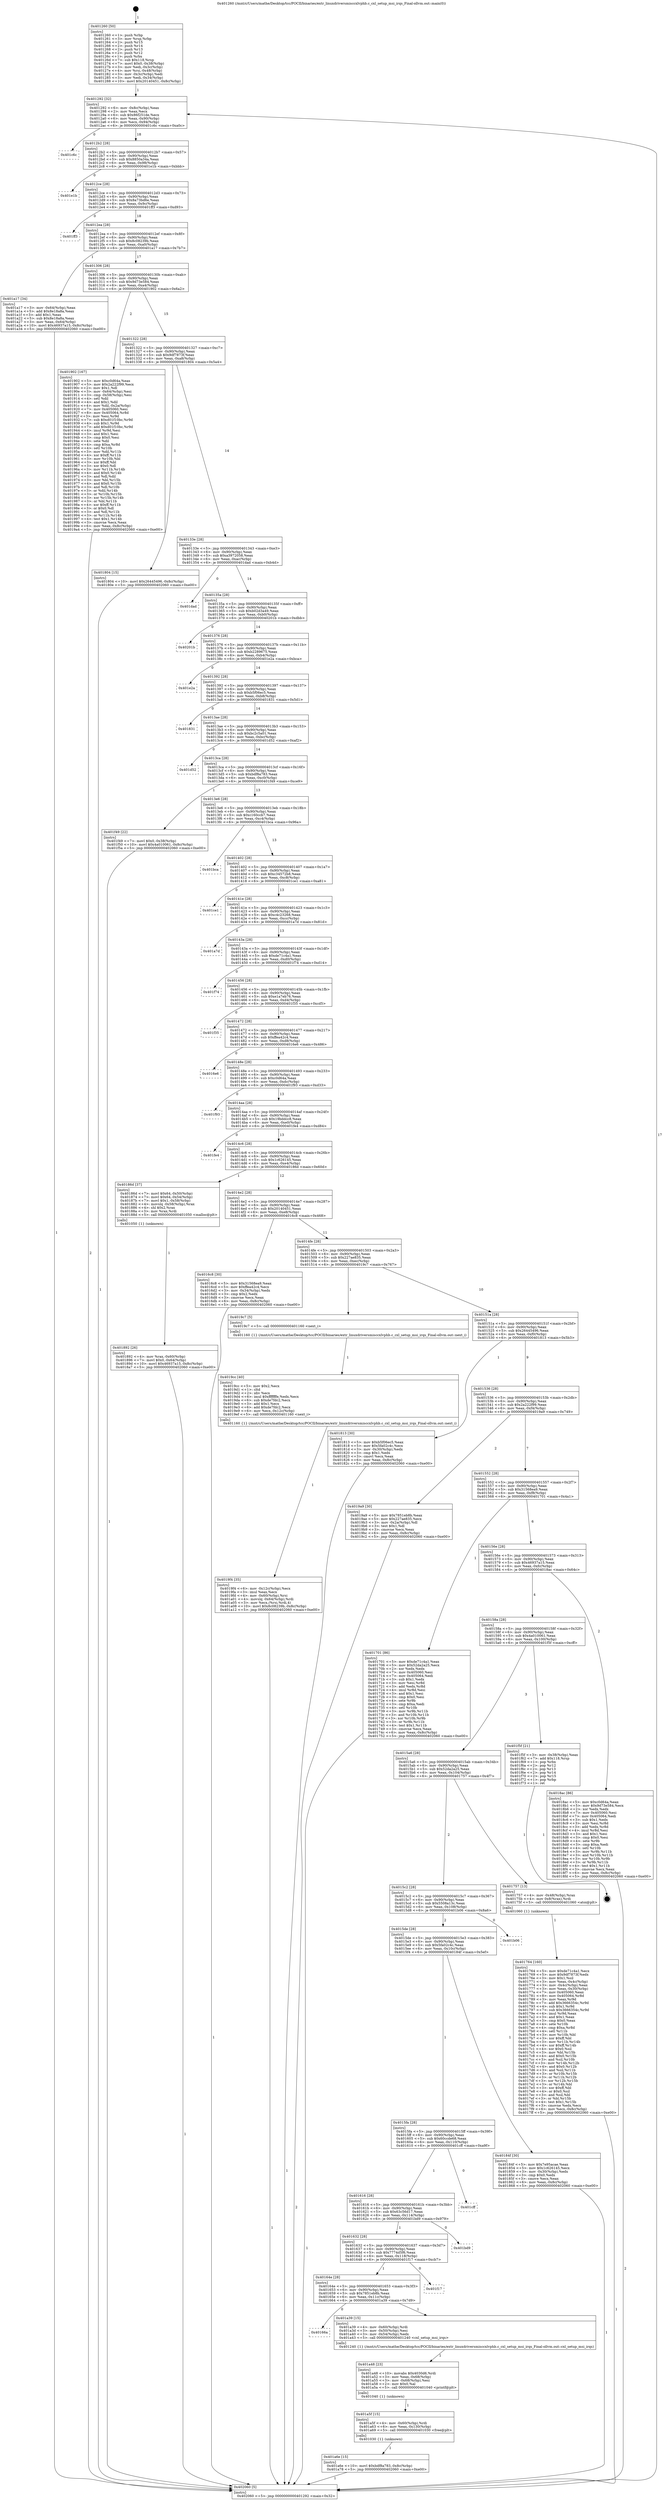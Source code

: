 digraph "0x401260" {
  label = "0x401260 (/mnt/c/Users/mathe/Desktop/tcc/POCII/binaries/extr_linuxdriversmisccxlvphb.c_cxl_setup_msi_irqs_Final-ollvm.out::main(0))"
  labelloc = "t"
  node[shape=record]

  Entry [label="",width=0.3,height=0.3,shape=circle,fillcolor=black,style=filled]
  "0x401292" [label="{
     0x401292 [32]\l
     | [instrs]\l
     &nbsp;&nbsp;0x401292 \<+6\>: mov -0x8c(%rbp),%eax\l
     &nbsp;&nbsp;0x401298 \<+2\>: mov %eax,%ecx\l
     &nbsp;&nbsp;0x40129a \<+6\>: sub $0x86f251de,%ecx\l
     &nbsp;&nbsp;0x4012a0 \<+6\>: mov %eax,-0x90(%rbp)\l
     &nbsp;&nbsp;0x4012a6 \<+6\>: mov %ecx,-0x94(%rbp)\l
     &nbsp;&nbsp;0x4012ac \<+6\>: je 0000000000401c6c \<main+0xa0c\>\l
  }"]
  "0x401c6c" [label="{
     0x401c6c\l
  }", style=dashed]
  "0x4012b2" [label="{
     0x4012b2 [28]\l
     | [instrs]\l
     &nbsp;&nbsp;0x4012b2 \<+5\>: jmp 00000000004012b7 \<main+0x57\>\l
     &nbsp;&nbsp;0x4012b7 \<+6\>: mov -0x90(%rbp),%eax\l
     &nbsp;&nbsp;0x4012bd \<+5\>: sub $0x8850a34a,%eax\l
     &nbsp;&nbsp;0x4012c2 \<+6\>: mov %eax,-0x98(%rbp)\l
     &nbsp;&nbsp;0x4012c8 \<+6\>: je 0000000000401e1b \<main+0xbbb\>\l
  }"]
  Exit [label="",width=0.3,height=0.3,shape=circle,fillcolor=black,style=filled,peripheries=2]
  "0x401e1b" [label="{
     0x401e1b\l
  }", style=dashed]
  "0x4012ce" [label="{
     0x4012ce [28]\l
     | [instrs]\l
     &nbsp;&nbsp;0x4012ce \<+5\>: jmp 00000000004012d3 \<main+0x73\>\l
     &nbsp;&nbsp;0x4012d3 \<+6\>: mov -0x90(%rbp),%eax\l
     &nbsp;&nbsp;0x4012d9 \<+5\>: sub $0x8a73bd6e,%eax\l
     &nbsp;&nbsp;0x4012de \<+6\>: mov %eax,-0x9c(%rbp)\l
     &nbsp;&nbsp;0x4012e4 \<+6\>: je 0000000000401ff3 \<main+0xd93\>\l
  }"]
  "0x401a6e" [label="{
     0x401a6e [15]\l
     | [instrs]\l
     &nbsp;&nbsp;0x401a6e \<+10\>: movl $0xbdf8a783,-0x8c(%rbp)\l
     &nbsp;&nbsp;0x401a78 \<+5\>: jmp 0000000000402060 \<main+0xe00\>\l
  }"]
  "0x401ff3" [label="{
     0x401ff3\l
  }", style=dashed]
  "0x4012ea" [label="{
     0x4012ea [28]\l
     | [instrs]\l
     &nbsp;&nbsp;0x4012ea \<+5\>: jmp 00000000004012ef \<main+0x8f\>\l
     &nbsp;&nbsp;0x4012ef \<+6\>: mov -0x90(%rbp),%eax\l
     &nbsp;&nbsp;0x4012f5 \<+5\>: sub $0x8c08239b,%eax\l
     &nbsp;&nbsp;0x4012fa \<+6\>: mov %eax,-0xa0(%rbp)\l
     &nbsp;&nbsp;0x401300 \<+6\>: je 0000000000401a17 \<main+0x7b7\>\l
  }"]
  "0x401a5f" [label="{
     0x401a5f [15]\l
     | [instrs]\l
     &nbsp;&nbsp;0x401a5f \<+4\>: mov -0x60(%rbp),%rdi\l
     &nbsp;&nbsp;0x401a63 \<+6\>: mov %eax,-0x130(%rbp)\l
     &nbsp;&nbsp;0x401a69 \<+5\>: call 0000000000401030 \<free@plt\>\l
     | [calls]\l
     &nbsp;&nbsp;0x401030 \{1\} (unknown)\l
  }"]
  "0x401a17" [label="{
     0x401a17 [34]\l
     | [instrs]\l
     &nbsp;&nbsp;0x401a17 \<+3\>: mov -0x64(%rbp),%eax\l
     &nbsp;&nbsp;0x401a1a \<+5\>: add $0x8e18a8a,%eax\l
     &nbsp;&nbsp;0x401a1f \<+3\>: add $0x1,%eax\l
     &nbsp;&nbsp;0x401a22 \<+5\>: sub $0x8e18a8a,%eax\l
     &nbsp;&nbsp;0x401a27 \<+3\>: mov %eax,-0x64(%rbp)\l
     &nbsp;&nbsp;0x401a2a \<+10\>: movl $0x46937a15,-0x8c(%rbp)\l
     &nbsp;&nbsp;0x401a34 \<+5\>: jmp 0000000000402060 \<main+0xe00\>\l
  }"]
  "0x401306" [label="{
     0x401306 [28]\l
     | [instrs]\l
     &nbsp;&nbsp;0x401306 \<+5\>: jmp 000000000040130b \<main+0xab\>\l
     &nbsp;&nbsp;0x40130b \<+6\>: mov -0x90(%rbp),%eax\l
     &nbsp;&nbsp;0x401311 \<+5\>: sub $0x9d73e584,%eax\l
     &nbsp;&nbsp;0x401316 \<+6\>: mov %eax,-0xa4(%rbp)\l
     &nbsp;&nbsp;0x40131c \<+6\>: je 0000000000401902 \<main+0x6a2\>\l
  }"]
  "0x401a48" [label="{
     0x401a48 [23]\l
     | [instrs]\l
     &nbsp;&nbsp;0x401a48 \<+10\>: movabs $0x4030d6,%rdi\l
     &nbsp;&nbsp;0x401a52 \<+3\>: mov %eax,-0x68(%rbp)\l
     &nbsp;&nbsp;0x401a55 \<+3\>: mov -0x68(%rbp),%esi\l
     &nbsp;&nbsp;0x401a58 \<+2\>: mov $0x0,%al\l
     &nbsp;&nbsp;0x401a5a \<+5\>: call 0000000000401040 \<printf@plt\>\l
     | [calls]\l
     &nbsp;&nbsp;0x401040 \{1\} (unknown)\l
  }"]
  "0x401902" [label="{
     0x401902 [167]\l
     | [instrs]\l
     &nbsp;&nbsp;0x401902 \<+5\>: mov $0xc0d64a,%eax\l
     &nbsp;&nbsp;0x401907 \<+5\>: mov $0x2a222f99,%ecx\l
     &nbsp;&nbsp;0x40190c \<+2\>: mov $0x1,%dl\l
     &nbsp;&nbsp;0x40190e \<+3\>: mov -0x64(%rbp),%esi\l
     &nbsp;&nbsp;0x401911 \<+3\>: cmp -0x58(%rbp),%esi\l
     &nbsp;&nbsp;0x401914 \<+4\>: setl %dil\l
     &nbsp;&nbsp;0x401918 \<+4\>: and $0x1,%dil\l
     &nbsp;&nbsp;0x40191c \<+4\>: mov %dil,-0x2a(%rbp)\l
     &nbsp;&nbsp;0x401920 \<+7\>: mov 0x405060,%esi\l
     &nbsp;&nbsp;0x401927 \<+8\>: mov 0x405064,%r8d\l
     &nbsp;&nbsp;0x40192f \<+3\>: mov %esi,%r9d\l
     &nbsp;&nbsp;0x401932 \<+7\>: sub $0xd01f10bc,%r9d\l
     &nbsp;&nbsp;0x401939 \<+4\>: sub $0x1,%r9d\l
     &nbsp;&nbsp;0x40193d \<+7\>: add $0xd01f10bc,%r9d\l
     &nbsp;&nbsp;0x401944 \<+4\>: imul %r9d,%esi\l
     &nbsp;&nbsp;0x401948 \<+3\>: and $0x1,%esi\l
     &nbsp;&nbsp;0x40194b \<+3\>: cmp $0x0,%esi\l
     &nbsp;&nbsp;0x40194e \<+4\>: sete %dil\l
     &nbsp;&nbsp;0x401952 \<+4\>: cmp $0xa,%r8d\l
     &nbsp;&nbsp;0x401956 \<+4\>: setl %r10b\l
     &nbsp;&nbsp;0x40195a \<+3\>: mov %dil,%r11b\l
     &nbsp;&nbsp;0x40195d \<+4\>: xor $0xff,%r11b\l
     &nbsp;&nbsp;0x401961 \<+3\>: mov %r10b,%bl\l
     &nbsp;&nbsp;0x401964 \<+3\>: xor $0xff,%bl\l
     &nbsp;&nbsp;0x401967 \<+3\>: xor $0x0,%dl\l
     &nbsp;&nbsp;0x40196a \<+3\>: mov %r11b,%r14b\l
     &nbsp;&nbsp;0x40196d \<+4\>: and $0x0,%r14b\l
     &nbsp;&nbsp;0x401971 \<+3\>: and %dl,%dil\l
     &nbsp;&nbsp;0x401974 \<+3\>: mov %bl,%r15b\l
     &nbsp;&nbsp;0x401977 \<+4\>: and $0x0,%r15b\l
     &nbsp;&nbsp;0x40197b \<+3\>: and %dl,%r10b\l
     &nbsp;&nbsp;0x40197e \<+3\>: or %dil,%r14b\l
     &nbsp;&nbsp;0x401981 \<+3\>: or %r10b,%r15b\l
     &nbsp;&nbsp;0x401984 \<+3\>: xor %r15b,%r14b\l
     &nbsp;&nbsp;0x401987 \<+3\>: or %bl,%r11b\l
     &nbsp;&nbsp;0x40198a \<+4\>: xor $0xff,%r11b\l
     &nbsp;&nbsp;0x40198e \<+3\>: or $0x0,%dl\l
     &nbsp;&nbsp;0x401991 \<+3\>: and %dl,%r11b\l
     &nbsp;&nbsp;0x401994 \<+3\>: or %r11b,%r14b\l
     &nbsp;&nbsp;0x401997 \<+4\>: test $0x1,%r14b\l
     &nbsp;&nbsp;0x40199b \<+3\>: cmovne %ecx,%eax\l
     &nbsp;&nbsp;0x40199e \<+6\>: mov %eax,-0x8c(%rbp)\l
     &nbsp;&nbsp;0x4019a4 \<+5\>: jmp 0000000000402060 \<main+0xe00\>\l
  }"]
  "0x401322" [label="{
     0x401322 [28]\l
     | [instrs]\l
     &nbsp;&nbsp;0x401322 \<+5\>: jmp 0000000000401327 \<main+0xc7\>\l
     &nbsp;&nbsp;0x401327 \<+6\>: mov -0x90(%rbp),%eax\l
     &nbsp;&nbsp;0x40132d \<+5\>: sub $0x9df7873f,%eax\l
     &nbsp;&nbsp;0x401332 \<+6\>: mov %eax,-0xa8(%rbp)\l
     &nbsp;&nbsp;0x401338 \<+6\>: je 0000000000401804 \<main+0x5a4\>\l
  }"]
  "0x40166a" [label="{
     0x40166a\l
  }", style=dashed]
  "0x401804" [label="{
     0x401804 [15]\l
     | [instrs]\l
     &nbsp;&nbsp;0x401804 \<+10\>: movl $0x26445496,-0x8c(%rbp)\l
     &nbsp;&nbsp;0x40180e \<+5\>: jmp 0000000000402060 \<main+0xe00\>\l
  }"]
  "0x40133e" [label="{
     0x40133e [28]\l
     | [instrs]\l
     &nbsp;&nbsp;0x40133e \<+5\>: jmp 0000000000401343 \<main+0xe3\>\l
     &nbsp;&nbsp;0x401343 \<+6\>: mov -0x90(%rbp),%eax\l
     &nbsp;&nbsp;0x401349 \<+5\>: sub $0xa3972058,%eax\l
     &nbsp;&nbsp;0x40134e \<+6\>: mov %eax,-0xac(%rbp)\l
     &nbsp;&nbsp;0x401354 \<+6\>: je 0000000000401dad \<main+0xb4d\>\l
  }"]
  "0x401a39" [label="{
     0x401a39 [15]\l
     | [instrs]\l
     &nbsp;&nbsp;0x401a39 \<+4\>: mov -0x60(%rbp),%rdi\l
     &nbsp;&nbsp;0x401a3d \<+3\>: mov -0x50(%rbp),%esi\l
     &nbsp;&nbsp;0x401a40 \<+3\>: mov -0x54(%rbp),%edx\l
     &nbsp;&nbsp;0x401a43 \<+5\>: call 0000000000401240 \<cxl_setup_msi_irqs\>\l
     | [calls]\l
     &nbsp;&nbsp;0x401240 \{1\} (/mnt/c/Users/mathe/Desktop/tcc/POCII/binaries/extr_linuxdriversmisccxlvphb.c_cxl_setup_msi_irqs_Final-ollvm.out::cxl_setup_msi_irqs)\l
  }"]
  "0x401dad" [label="{
     0x401dad\l
  }", style=dashed]
  "0x40135a" [label="{
     0x40135a [28]\l
     | [instrs]\l
     &nbsp;&nbsp;0x40135a \<+5\>: jmp 000000000040135f \<main+0xff\>\l
     &nbsp;&nbsp;0x40135f \<+6\>: mov -0x90(%rbp),%eax\l
     &nbsp;&nbsp;0x401365 \<+5\>: sub $0xb02d3a49,%eax\l
     &nbsp;&nbsp;0x40136a \<+6\>: mov %eax,-0xb0(%rbp)\l
     &nbsp;&nbsp;0x401370 \<+6\>: je 000000000040201b \<main+0xdbb\>\l
  }"]
  "0x40164e" [label="{
     0x40164e [28]\l
     | [instrs]\l
     &nbsp;&nbsp;0x40164e \<+5\>: jmp 0000000000401653 \<main+0x3f3\>\l
     &nbsp;&nbsp;0x401653 \<+6\>: mov -0x90(%rbp),%eax\l
     &nbsp;&nbsp;0x401659 \<+5\>: sub $0x7851eb8b,%eax\l
     &nbsp;&nbsp;0x40165e \<+6\>: mov %eax,-0x11c(%rbp)\l
     &nbsp;&nbsp;0x401664 \<+6\>: je 0000000000401a39 \<main+0x7d9\>\l
  }"]
  "0x40201b" [label="{
     0x40201b\l
  }", style=dashed]
  "0x401376" [label="{
     0x401376 [28]\l
     | [instrs]\l
     &nbsp;&nbsp;0x401376 \<+5\>: jmp 000000000040137b \<main+0x11b\>\l
     &nbsp;&nbsp;0x40137b \<+6\>: mov -0x90(%rbp),%eax\l
     &nbsp;&nbsp;0x401381 \<+5\>: sub $0xb2289675,%eax\l
     &nbsp;&nbsp;0x401386 \<+6\>: mov %eax,-0xb4(%rbp)\l
     &nbsp;&nbsp;0x40138c \<+6\>: je 0000000000401e2a \<main+0xbca\>\l
  }"]
  "0x401f17" [label="{
     0x401f17\l
  }", style=dashed]
  "0x401e2a" [label="{
     0x401e2a\l
  }", style=dashed]
  "0x401392" [label="{
     0x401392 [28]\l
     | [instrs]\l
     &nbsp;&nbsp;0x401392 \<+5\>: jmp 0000000000401397 \<main+0x137\>\l
     &nbsp;&nbsp;0x401397 \<+6\>: mov -0x90(%rbp),%eax\l
     &nbsp;&nbsp;0x40139d \<+5\>: sub $0xb5f06ec5,%eax\l
     &nbsp;&nbsp;0x4013a2 \<+6\>: mov %eax,-0xb8(%rbp)\l
     &nbsp;&nbsp;0x4013a8 \<+6\>: je 0000000000401831 \<main+0x5d1\>\l
  }"]
  "0x401632" [label="{
     0x401632 [28]\l
     | [instrs]\l
     &nbsp;&nbsp;0x401632 \<+5\>: jmp 0000000000401637 \<main+0x3d7\>\l
     &nbsp;&nbsp;0x401637 \<+6\>: mov -0x90(%rbp),%eax\l
     &nbsp;&nbsp;0x40163d \<+5\>: sub $0x7774d5f6,%eax\l
     &nbsp;&nbsp;0x401642 \<+6\>: mov %eax,-0x118(%rbp)\l
     &nbsp;&nbsp;0x401648 \<+6\>: je 0000000000401f17 \<main+0xcb7\>\l
  }"]
  "0x401831" [label="{
     0x401831\l
  }", style=dashed]
  "0x4013ae" [label="{
     0x4013ae [28]\l
     | [instrs]\l
     &nbsp;&nbsp;0x4013ae \<+5\>: jmp 00000000004013b3 \<main+0x153\>\l
     &nbsp;&nbsp;0x4013b3 \<+6\>: mov -0x90(%rbp),%eax\l
     &nbsp;&nbsp;0x4013b9 \<+5\>: sub $0xbc2c5a01,%eax\l
     &nbsp;&nbsp;0x4013be \<+6\>: mov %eax,-0xbc(%rbp)\l
     &nbsp;&nbsp;0x4013c4 \<+6\>: je 0000000000401d52 \<main+0xaf2\>\l
  }"]
  "0x401bd9" [label="{
     0x401bd9\l
  }", style=dashed]
  "0x401d52" [label="{
     0x401d52\l
  }", style=dashed]
  "0x4013ca" [label="{
     0x4013ca [28]\l
     | [instrs]\l
     &nbsp;&nbsp;0x4013ca \<+5\>: jmp 00000000004013cf \<main+0x16f\>\l
     &nbsp;&nbsp;0x4013cf \<+6\>: mov -0x90(%rbp),%eax\l
     &nbsp;&nbsp;0x4013d5 \<+5\>: sub $0xbdf8a783,%eax\l
     &nbsp;&nbsp;0x4013da \<+6\>: mov %eax,-0xc0(%rbp)\l
     &nbsp;&nbsp;0x4013e0 \<+6\>: je 0000000000401f49 \<main+0xce9\>\l
  }"]
  "0x401616" [label="{
     0x401616 [28]\l
     | [instrs]\l
     &nbsp;&nbsp;0x401616 \<+5\>: jmp 000000000040161b \<main+0x3bb\>\l
     &nbsp;&nbsp;0x40161b \<+6\>: mov -0x90(%rbp),%eax\l
     &nbsp;&nbsp;0x401621 \<+5\>: sub $0x63c56d17,%eax\l
     &nbsp;&nbsp;0x401626 \<+6\>: mov %eax,-0x114(%rbp)\l
     &nbsp;&nbsp;0x40162c \<+6\>: je 0000000000401bd9 \<main+0x979\>\l
  }"]
  "0x401f49" [label="{
     0x401f49 [22]\l
     | [instrs]\l
     &nbsp;&nbsp;0x401f49 \<+7\>: movl $0x0,-0x38(%rbp)\l
     &nbsp;&nbsp;0x401f50 \<+10\>: movl $0x4a010061,-0x8c(%rbp)\l
     &nbsp;&nbsp;0x401f5a \<+5\>: jmp 0000000000402060 \<main+0xe00\>\l
  }"]
  "0x4013e6" [label="{
     0x4013e6 [28]\l
     | [instrs]\l
     &nbsp;&nbsp;0x4013e6 \<+5\>: jmp 00000000004013eb \<main+0x18b\>\l
     &nbsp;&nbsp;0x4013eb \<+6\>: mov -0x90(%rbp),%eax\l
     &nbsp;&nbsp;0x4013f1 \<+5\>: sub $0xc160ccb7,%eax\l
     &nbsp;&nbsp;0x4013f6 \<+6\>: mov %eax,-0xc4(%rbp)\l
     &nbsp;&nbsp;0x4013fc \<+6\>: je 0000000000401bca \<main+0x96a\>\l
  }"]
  "0x401cff" [label="{
     0x401cff\l
  }", style=dashed]
  "0x401bca" [label="{
     0x401bca\l
  }", style=dashed]
  "0x401402" [label="{
     0x401402 [28]\l
     | [instrs]\l
     &nbsp;&nbsp;0x401402 \<+5\>: jmp 0000000000401407 \<main+0x1a7\>\l
     &nbsp;&nbsp;0x401407 \<+6\>: mov -0x90(%rbp),%eax\l
     &nbsp;&nbsp;0x40140d \<+5\>: sub $0xc34572b8,%eax\l
     &nbsp;&nbsp;0x401412 \<+6\>: mov %eax,-0xc8(%rbp)\l
     &nbsp;&nbsp;0x401418 \<+6\>: je 0000000000401ce1 \<main+0xa81\>\l
  }"]
  "0x4019f4" [label="{
     0x4019f4 [35]\l
     | [instrs]\l
     &nbsp;&nbsp;0x4019f4 \<+6\>: mov -0x12c(%rbp),%ecx\l
     &nbsp;&nbsp;0x4019fa \<+3\>: imul %eax,%ecx\l
     &nbsp;&nbsp;0x4019fd \<+4\>: mov -0x60(%rbp),%rsi\l
     &nbsp;&nbsp;0x401a01 \<+4\>: movslq -0x64(%rbp),%rdi\l
     &nbsp;&nbsp;0x401a05 \<+3\>: mov %ecx,(%rsi,%rdi,4)\l
     &nbsp;&nbsp;0x401a08 \<+10\>: movl $0x8c08239b,-0x8c(%rbp)\l
     &nbsp;&nbsp;0x401a12 \<+5\>: jmp 0000000000402060 \<main+0xe00\>\l
  }"]
  "0x401ce1" [label="{
     0x401ce1\l
  }", style=dashed]
  "0x40141e" [label="{
     0x40141e [28]\l
     | [instrs]\l
     &nbsp;&nbsp;0x40141e \<+5\>: jmp 0000000000401423 \<main+0x1c3\>\l
     &nbsp;&nbsp;0x401423 \<+6\>: mov -0x90(%rbp),%eax\l
     &nbsp;&nbsp;0x401429 \<+5\>: sub $0xc4c23268,%eax\l
     &nbsp;&nbsp;0x40142e \<+6\>: mov %eax,-0xcc(%rbp)\l
     &nbsp;&nbsp;0x401434 \<+6\>: je 0000000000401a7d \<main+0x81d\>\l
  }"]
  "0x4019cc" [label="{
     0x4019cc [40]\l
     | [instrs]\l
     &nbsp;&nbsp;0x4019cc \<+5\>: mov $0x2,%ecx\l
     &nbsp;&nbsp;0x4019d1 \<+1\>: cltd\l
     &nbsp;&nbsp;0x4019d2 \<+2\>: idiv %ecx\l
     &nbsp;&nbsp;0x4019d4 \<+6\>: imul $0xfffffffe,%edx,%ecx\l
     &nbsp;&nbsp;0x4019da \<+6\>: sub $0xde7fdc2,%ecx\l
     &nbsp;&nbsp;0x4019e0 \<+3\>: add $0x1,%ecx\l
     &nbsp;&nbsp;0x4019e3 \<+6\>: add $0xde7fdc2,%ecx\l
     &nbsp;&nbsp;0x4019e9 \<+6\>: mov %ecx,-0x12c(%rbp)\l
     &nbsp;&nbsp;0x4019ef \<+5\>: call 0000000000401160 \<next_i\>\l
     | [calls]\l
     &nbsp;&nbsp;0x401160 \{1\} (/mnt/c/Users/mathe/Desktop/tcc/POCII/binaries/extr_linuxdriversmisccxlvphb.c_cxl_setup_msi_irqs_Final-ollvm.out::next_i)\l
  }"]
  "0x401a7d" [label="{
     0x401a7d\l
  }", style=dashed]
  "0x40143a" [label="{
     0x40143a [28]\l
     | [instrs]\l
     &nbsp;&nbsp;0x40143a \<+5\>: jmp 000000000040143f \<main+0x1df\>\l
     &nbsp;&nbsp;0x40143f \<+6\>: mov -0x90(%rbp),%eax\l
     &nbsp;&nbsp;0x401445 \<+5\>: sub $0xde71c4a1,%eax\l
     &nbsp;&nbsp;0x40144a \<+6\>: mov %eax,-0xd0(%rbp)\l
     &nbsp;&nbsp;0x401450 \<+6\>: je 0000000000401f74 \<main+0xd14\>\l
  }"]
  "0x401892" [label="{
     0x401892 [26]\l
     | [instrs]\l
     &nbsp;&nbsp;0x401892 \<+4\>: mov %rax,-0x60(%rbp)\l
     &nbsp;&nbsp;0x401896 \<+7\>: movl $0x0,-0x64(%rbp)\l
     &nbsp;&nbsp;0x40189d \<+10\>: movl $0x46937a15,-0x8c(%rbp)\l
     &nbsp;&nbsp;0x4018a7 \<+5\>: jmp 0000000000402060 \<main+0xe00\>\l
  }"]
  "0x401f74" [label="{
     0x401f74\l
  }", style=dashed]
  "0x401456" [label="{
     0x401456 [28]\l
     | [instrs]\l
     &nbsp;&nbsp;0x401456 \<+5\>: jmp 000000000040145b \<main+0x1fb\>\l
     &nbsp;&nbsp;0x40145b \<+6\>: mov -0x90(%rbp),%eax\l
     &nbsp;&nbsp;0x401461 \<+5\>: sub $0xe1a7eb76,%eax\l
     &nbsp;&nbsp;0x401466 \<+6\>: mov %eax,-0xd4(%rbp)\l
     &nbsp;&nbsp;0x40146c \<+6\>: je 0000000000401f35 \<main+0xcd5\>\l
  }"]
  "0x4015fa" [label="{
     0x4015fa [28]\l
     | [instrs]\l
     &nbsp;&nbsp;0x4015fa \<+5\>: jmp 00000000004015ff \<main+0x39f\>\l
     &nbsp;&nbsp;0x4015ff \<+6\>: mov -0x90(%rbp),%eax\l
     &nbsp;&nbsp;0x401605 \<+5\>: sub $0x60ccde68,%eax\l
     &nbsp;&nbsp;0x40160a \<+6\>: mov %eax,-0x110(%rbp)\l
     &nbsp;&nbsp;0x401610 \<+6\>: je 0000000000401cff \<main+0xa9f\>\l
  }"]
  "0x401f35" [label="{
     0x401f35\l
  }", style=dashed]
  "0x401472" [label="{
     0x401472 [28]\l
     | [instrs]\l
     &nbsp;&nbsp;0x401472 \<+5\>: jmp 0000000000401477 \<main+0x217\>\l
     &nbsp;&nbsp;0x401477 \<+6\>: mov -0x90(%rbp),%eax\l
     &nbsp;&nbsp;0x40147d \<+5\>: sub $0xffea42c4,%eax\l
     &nbsp;&nbsp;0x401482 \<+6\>: mov %eax,-0xd8(%rbp)\l
     &nbsp;&nbsp;0x401488 \<+6\>: je 00000000004016e6 \<main+0x486\>\l
  }"]
  "0x40184f" [label="{
     0x40184f [30]\l
     | [instrs]\l
     &nbsp;&nbsp;0x40184f \<+5\>: mov $0x7e95acae,%eax\l
     &nbsp;&nbsp;0x401854 \<+5\>: mov $0x1c626145,%ecx\l
     &nbsp;&nbsp;0x401859 \<+3\>: mov -0x30(%rbp),%edx\l
     &nbsp;&nbsp;0x40185c \<+3\>: cmp $0x0,%edx\l
     &nbsp;&nbsp;0x40185f \<+3\>: cmove %ecx,%eax\l
     &nbsp;&nbsp;0x401862 \<+6\>: mov %eax,-0x8c(%rbp)\l
     &nbsp;&nbsp;0x401868 \<+5\>: jmp 0000000000402060 \<main+0xe00\>\l
  }"]
  "0x4016e6" [label="{
     0x4016e6\l
  }", style=dashed]
  "0x40148e" [label="{
     0x40148e [28]\l
     | [instrs]\l
     &nbsp;&nbsp;0x40148e \<+5\>: jmp 0000000000401493 \<main+0x233\>\l
     &nbsp;&nbsp;0x401493 \<+6\>: mov -0x90(%rbp),%eax\l
     &nbsp;&nbsp;0x401499 \<+5\>: sub $0xc0d64a,%eax\l
     &nbsp;&nbsp;0x40149e \<+6\>: mov %eax,-0xdc(%rbp)\l
     &nbsp;&nbsp;0x4014a4 \<+6\>: je 0000000000401f93 \<main+0xd33\>\l
  }"]
  "0x4015de" [label="{
     0x4015de [28]\l
     | [instrs]\l
     &nbsp;&nbsp;0x4015de \<+5\>: jmp 00000000004015e3 \<main+0x383\>\l
     &nbsp;&nbsp;0x4015e3 \<+6\>: mov -0x90(%rbp),%eax\l
     &nbsp;&nbsp;0x4015e9 \<+5\>: sub $0x5fa02c4c,%eax\l
     &nbsp;&nbsp;0x4015ee \<+6\>: mov %eax,-0x10c(%rbp)\l
     &nbsp;&nbsp;0x4015f4 \<+6\>: je 000000000040184f \<main+0x5ef\>\l
  }"]
  "0x401f93" [label="{
     0x401f93\l
  }", style=dashed]
  "0x4014aa" [label="{
     0x4014aa [28]\l
     | [instrs]\l
     &nbsp;&nbsp;0x4014aa \<+5\>: jmp 00000000004014af \<main+0x24f\>\l
     &nbsp;&nbsp;0x4014af \<+6\>: mov -0x90(%rbp),%eax\l
     &nbsp;&nbsp;0x4014b5 \<+5\>: sub $0x19bddcc8,%eax\l
     &nbsp;&nbsp;0x4014ba \<+6\>: mov %eax,-0xe0(%rbp)\l
     &nbsp;&nbsp;0x4014c0 \<+6\>: je 0000000000401fe4 \<main+0xd84\>\l
  }"]
  "0x401b06" [label="{
     0x401b06\l
  }", style=dashed]
  "0x401fe4" [label="{
     0x401fe4\l
  }", style=dashed]
  "0x4014c6" [label="{
     0x4014c6 [28]\l
     | [instrs]\l
     &nbsp;&nbsp;0x4014c6 \<+5\>: jmp 00000000004014cb \<main+0x26b\>\l
     &nbsp;&nbsp;0x4014cb \<+6\>: mov -0x90(%rbp),%eax\l
     &nbsp;&nbsp;0x4014d1 \<+5\>: sub $0x1c626145,%eax\l
     &nbsp;&nbsp;0x4014d6 \<+6\>: mov %eax,-0xe4(%rbp)\l
     &nbsp;&nbsp;0x4014dc \<+6\>: je 000000000040186d \<main+0x60d\>\l
  }"]
  "0x401764" [label="{
     0x401764 [160]\l
     | [instrs]\l
     &nbsp;&nbsp;0x401764 \<+5\>: mov $0xde71c4a1,%ecx\l
     &nbsp;&nbsp;0x401769 \<+5\>: mov $0x9df7873f,%edx\l
     &nbsp;&nbsp;0x40176e \<+3\>: mov $0x1,%sil\l
     &nbsp;&nbsp;0x401771 \<+3\>: mov %eax,-0x4c(%rbp)\l
     &nbsp;&nbsp;0x401774 \<+3\>: mov -0x4c(%rbp),%eax\l
     &nbsp;&nbsp;0x401777 \<+3\>: mov %eax,-0x30(%rbp)\l
     &nbsp;&nbsp;0x40177a \<+7\>: mov 0x405060,%eax\l
     &nbsp;&nbsp;0x401781 \<+8\>: mov 0x405064,%r8d\l
     &nbsp;&nbsp;0x401789 \<+3\>: mov %eax,%r9d\l
     &nbsp;&nbsp;0x40178c \<+7\>: add $0x3666354c,%r9d\l
     &nbsp;&nbsp;0x401793 \<+4\>: sub $0x1,%r9d\l
     &nbsp;&nbsp;0x401797 \<+7\>: sub $0x3666354c,%r9d\l
     &nbsp;&nbsp;0x40179e \<+4\>: imul %r9d,%eax\l
     &nbsp;&nbsp;0x4017a2 \<+3\>: and $0x1,%eax\l
     &nbsp;&nbsp;0x4017a5 \<+3\>: cmp $0x0,%eax\l
     &nbsp;&nbsp;0x4017a8 \<+4\>: sete %r10b\l
     &nbsp;&nbsp;0x4017ac \<+4\>: cmp $0xa,%r8d\l
     &nbsp;&nbsp;0x4017b0 \<+4\>: setl %r11b\l
     &nbsp;&nbsp;0x4017b4 \<+3\>: mov %r10b,%bl\l
     &nbsp;&nbsp;0x4017b7 \<+3\>: xor $0xff,%bl\l
     &nbsp;&nbsp;0x4017ba \<+3\>: mov %r11b,%r14b\l
     &nbsp;&nbsp;0x4017bd \<+4\>: xor $0xff,%r14b\l
     &nbsp;&nbsp;0x4017c1 \<+4\>: xor $0x0,%sil\l
     &nbsp;&nbsp;0x4017c5 \<+3\>: mov %bl,%r15b\l
     &nbsp;&nbsp;0x4017c8 \<+4\>: and $0x0,%r15b\l
     &nbsp;&nbsp;0x4017cc \<+3\>: and %sil,%r10b\l
     &nbsp;&nbsp;0x4017cf \<+3\>: mov %r14b,%r12b\l
     &nbsp;&nbsp;0x4017d2 \<+4\>: and $0x0,%r12b\l
     &nbsp;&nbsp;0x4017d6 \<+3\>: and %sil,%r11b\l
     &nbsp;&nbsp;0x4017d9 \<+3\>: or %r10b,%r15b\l
     &nbsp;&nbsp;0x4017dc \<+3\>: or %r11b,%r12b\l
     &nbsp;&nbsp;0x4017df \<+3\>: xor %r12b,%r15b\l
     &nbsp;&nbsp;0x4017e2 \<+3\>: or %r14b,%bl\l
     &nbsp;&nbsp;0x4017e5 \<+3\>: xor $0xff,%bl\l
     &nbsp;&nbsp;0x4017e8 \<+4\>: or $0x0,%sil\l
     &nbsp;&nbsp;0x4017ec \<+3\>: and %sil,%bl\l
     &nbsp;&nbsp;0x4017ef \<+3\>: or %bl,%r15b\l
     &nbsp;&nbsp;0x4017f2 \<+4\>: test $0x1,%r15b\l
     &nbsp;&nbsp;0x4017f6 \<+3\>: cmovne %edx,%ecx\l
     &nbsp;&nbsp;0x4017f9 \<+6\>: mov %ecx,-0x8c(%rbp)\l
     &nbsp;&nbsp;0x4017ff \<+5\>: jmp 0000000000402060 \<main+0xe00\>\l
  }"]
  "0x40186d" [label="{
     0x40186d [37]\l
     | [instrs]\l
     &nbsp;&nbsp;0x40186d \<+7\>: movl $0x64,-0x50(%rbp)\l
     &nbsp;&nbsp;0x401874 \<+7\>: movl $0x64,-0x54(%rbp)\l
     &nbsp;&nbsp;0x40187b \<+7\>: movl $0x1,-0x58(%rbp)\l
     &nbsp;&nbsp;0x401882 \<+4\>: movslq -0x58(%rbp),%rax\l
     &nbsp;&nbsp;0x401886 \<+4\>: shl $0x2,%rax\l
     &nbsp;&nbsp;0x40188a \<+3\>: mov %rax,%rdi\l
     &nbsp;&nbsp;0x40188d \<+5\>: call 0000000000401050 \<malloc@plt\>\l
     | [calls]\l
     &nbsp;&nbsp;0x401050 \{1\} (unknown)\l
  }"]
  "0x4014e2" [label="{
     0x4014e2 [28]\l
     | [instrs]\l
     &nbsp;&nbsp;0x4014e2 \<+5\>: jmp 00000000004014e7 \<main+0x287\>\l
     &nbsp;&nbsp;0x4014e7 \<+6\>: mov -0x90(%rbp),%eax\l
     &nbsp;&nbsp;0x4014ed \<+5\>: sub $0x20140451,%eax\l
     &nbsp;&nbsp;0x4014f2 \<+6\>: mov %eax,-0xe8(%rbp)\l
     &nbsp;&nbsp;0x4014f8 \<+6\>: je 00000000004016c8 \<main+0x468\>\l
  }"]
  "0x4015c2" [label="{
     0x4015c2 [28]\l
     | [instrs]\l
     &nbsp;&nbsp;0x4015c2 \<+5\>: jmp 00000000004015c7 \<main+0x367\>\l
     &nbsp;&nbsp;0x4015c7 \<+6\>: mov -0x90(%rbp),%eax\l
     &nbsp;&nbsp;0x4015cd \<+5\>: sub $0x5508a13c,%eax\l
     &nbsp;&nbsp;0x4015d2 \<+6\>: mov %eax,-0x108(%rbp)\l
     &nbsp;&nbsp;0x4015d8 \<+6\>: je 0000000000401b06 \<main+0x8a6\>\l
  }"]
  "0x4016c8" [label="{
     0x4016c8 [30]\l
     | [instrs]\l
     &nbsp;&nbsp;0x4016c8 \<+5\>: mov $0x31568ea9,%eax\l
     &nbsp;&nbsp;0x4016cd \<+5\>: mov $0xffea42c4,%ecx\l
     &nbsp;&nbsp;0x4016d2 \<+3\>: mov -0x34(%rbp),%edx\l
     &nbsp;&nbsp;0x4016d5 \<+3\>: cmp $0x2,%edx\l
     &nbsp;&nbsp;0x4016d8 \<+3\>: cmovne %ecx,%eax\l
     &nbsp;&nbsp;0x4016db \<+6\>: mov %eax,-0x8c(%rbp)\l
     &nbsp;&nbsp;0x4016e1 \<+5\>: jmp 0000000000402060 \<main+0xe00\>\l
  }"]
  "0x4014fe" [label="{
     0x4014fe [28]\l
     | [instrs]\l
     &nbsp;&nbsp;0x4014fe \<+5\>: jmp 0000000000401503 \<main+0x2a3\>\l
     &nbsp;&nbsp;0x401503 \<+6\>: mov -0x90(%rbp),%eax\l
     &nbsp;&nbsp;0x401509 \<+5\>: sub $0x227ae835,%eax\l
     &nbsp;&nbsp;0x40150e \<+6\>: mov %eax,-0xec(%rbp)\l
     &nbsp;&nbsp;0x401514 \<+6\>: je 00000000004019c7 \<main+0x767\>\l
  }"]
  "0x402060" [label="{
     0x402060 [5]\l
     | [instrs]\l
     &nbsp;&nbsp;0x402060 \<+5\>: jmp 0000000000401292 \<main+0x32\>\l
  }"]
  "0x401260" [label="{
     0x401260 [50]\l
     | [instrs]\l
     &nbsp;&nbsp;0x401260 \<+1\>: push %rbp\l
     &nbsp;&nbsp;0x401261 \<+3\>: mov %rsp,%rbp\l
     &nbsp;&nbsp;0x401264 \<+2\>: push %r15\l
     &nbsp;&nbsp;0x401266 \<+2\>: push %r14\l
     &nbsp;&nbsp;0x401268 \<+2\>: push %r13\l
     &nbsp;&nbsp;0x40126a \<+2\>: push %r12\l
     &nbsp;&nbsp;0x40126c \<+1\>: push %rbx\l
     &nbsp;&nbsp;0x40126d \<+7\>: sub $0x118,%rsp\l
     &nbsp;&nbsp;0x401274 \<+7\>: movl $0x0,-0x38(%rbp)\l
     &nbsp;&nbsp;0x40127b \<+3\>: mov %edi,-0x3c(%rbp)\l
     &nbsp;&nbsp;0x40127e \<+4\>: mov %rsi,-0x48(%rbp)\l
     &nbsp;&nbsp;0x401282 \<+3\>: mov -0x3c(%rbp),%edi\l
     &nbsp;&nbsp;0x401285 \<+3\>: mov %edi,-0x34(%rbp)\l
     &nbsp;&nbsp;0x401288 \<+10\>: movl $0x20140451,-0x8c(%rbp)\l
  }"]
  "0x401757" [label="{
     0x401757 [13]\l
     | [instrs]\l
     &nbsp;&nbsp;0x401757 \<+4\>: mov -0x48(%rbp),%rax\l
     &nbsp;&nbsp;0x40175b \<+4\>: mov 0x8(%rax),%rdi\l
     &nbsp;&nbsp;0x40175f \<+5\>: call 0000000000401060 \<atoi@plt\>\l
     | [calls]\l
     &nbsp;&nbsp;0x401060 \{1\} (unknown)\l
  }"]
  "0x4019c7" [label="{
     0x4019c7 [5]\l
     | [instrs]\l
     &nbsp;&nbsp;0x4019c7 \<+5\>: call 0000000000401160 \<next_i\>\l
     | [calls]\l
     &nbsp;&nbsp;0x401160 \{1\} (/mnt/c/Users/mathe/Desktop/tcc/POCII/binaries/extr_linuxdriversmisccxlvphb.c_cxl_setup_msi_irqs_Final-ollvm.out::next_i)\l
  }"]
  "0x40151a" [label="{
     0x40151a [28]\l
     | [instrs]\l
     &nbsp;&nbsp;0x40151a \<+5\>: jmp 000000000040151f \<main+0x2bf\>\l
     &nbsp;&nbsp;0x40151f \<+6\>: mov -0x90(%rbp),%eax\l
     &nbsp;&nbsp;0x401525 \<+5\>: sub $0x26445496,%eax\l
     &nbsp;&nbsp;0x40152a \<+6\>: mov %eax,-0xf0(%rbp)\l
     &nbsp;&nbsp;0x401530 \<+6\>: je 0000000000401813 \<main+0x5b3\>\l
  }"]
  "0x4015a6" [label="{
     0x4015a6 [28]\l
     | [instrs]\l
     &nbsp;&nbsp;0x4015a6 \<+5\>: jmp 00000000004015ab \<main+0x34b\>\l
     &nbsp;&nbsp;0x4015ab \<+6\>: mov -0x90(%rbp),%eax\l
     &nbsp;&nbsp;0x4015b1 \<+5\>: sub $0x52da2a25,%eax\l
     &nbsp;&nbsp;0x4015b6 \<+6\>: mov %eax,-0x104(%rbp)\l
     &nbsp;&nbsp;0x4015bc \<+6\>: je 0000000000401757 \<main+0x4f7\>\l
  }"]
  "0x401813" [label="{
     0x401813 [30]\l
     | [instrs]\l
     &nbsp;&nbsp;0x401813 \<+5\>: mov $0xb5f06ec5,%eax\l
     &nbsp;&nbsp;0x401818 \<+5\>: mov $0x5fa02c4c,%ecx\l
     &nbsp;&nbsp;0x40181d \<+3\>: mov -0x30(%rbp),%edx\l
     &nbsp;&nbsp;0x401820 \<+3\>: cmp $0x1,%edx\l
     &nbsp;&nbsp;0x401823 \<+3\>: cmovl %ecx,%eax\l
     &nbsp;&nbsp;0x401826 \<+6\>: mov %eax,-0x8c(%rbp)\l
     &nbsp;&nbsp;0x40182c \<+5\>: jmp 0000000000402060 \<main+0xe00\>\l
  }"]
  "0x401536" [label="{
     0x401536 [28]\l
     | [instrs]\l
     &nbsp;&nbsp;0x401536 \<+5\>: jmp 000000000040153b \<main+0x2db\>\l
     &nbsp;&nbsp;0x40153b \<+6\>: mov -0x90(%rbp),%eax\l
     &nbsp;&nbsp;0x401541 \<+5\>: sub $0x2a222f99,%eax\l
     &nbsp;&nbsp;0x401546 \<+6\>: mov %eax,-0xf4(%rbp)\l
     &nbsp;&nbsp;0x40154c \<+6\>: je 00000000004019a9 \<main+0x749\>\l
  }"]
  "0x401f5f" [label="{
     0x401f5f [21]\l
     | [instrs]\l
     &nbsp;&nbsp;0x401f5f \<+3\>: mov -0x38(%rbp),%eax\l
     &nbsp;&nbsp;0x401f62 \<+7\>: add $0x118,%rsp\l
     &nbsp;&nbsp;0x401f69 \<+1\>: pop %rbx\l
     &nbsp;&nbsp;0x401f6a \<+2\>: pop %r12\l
     &nbsp;&nbsp;0x401f6c \<+2\>: pop %r13\l
     &nbsp;&nbsp;0x401f6e \<+2\>: pop %r14\l
     &nbsp;&nbsp;0x401f70 \<+2\>: pop %r15\l
     &nbsp;&nbsp;0x401f72 \<+1\>: pop %rbp\l
     &nbsp;&nbsp;0x401f73 \<+1\>: ret\l
  }"]
  "0x4019a9" [label="{
     0x4019a9 [30]\l
     | [instrs]\l
     &nbsp;&nbsp;0x4019a9 \<+5\>: mov $0x7851eb8b,%eax\l
     &nbsp;&nbsp;0x4019ae \<+5\>: mov $0x227ae835,%ecx\l
     &nbsp;&nbsp;0x4019b3 \<+3\>: mov -0x2a(%rbp),%dl\l
     &nbsp;&nbsp;0x4019b6 \<+3\>: test $0x1,%dl\l
     &nbsp;&nbsp;0x4019b9 \<+3\>: cmovne %ecx,%eax\l
     &nbsp;&nbsp;0x4019bc \<+6\>: mov %eax,-0x8c(%rbp)\l
     &nbsp;&nbsp;0x4019c2 \<+5\>: jmp 0000000000402060 \<main+0xe00\>\l
  }"]
  "0x401552" [label="{
     0x401552 [28]\l
     | [instrs]\l
     &nbsp;&nbsp;0x401552 \<+5\>: jmp 0000000000401557 \<main+0x2f7\>\l
     &nbsp;&nbsp;0x401557 \<+6\>: mov -0x90(%rbp),%eax\l
     &nbsp;&nbsp;0x40155d \<+5\>: sub $0x31568ea9,%eax\l
     &nbsp;&nbsp;0x401562 \<+6\>: mov %eax,-0xf8(%rbp)\l
     &nbsp;&nbsp;0x401568 \<+6\>: je 0000000000401701 \<main+0x4a1\>\l
  }"]
  "0x40158a" [label="{
     0x40158a [28]\l
     | [instrs]\l
     &nbsp;&nbsp;0x40158a \<+5\>: jmp 000000000040158f \<main+0x32f\>\l
     &nbsp;&nbsp;0x40158f \<+6\>: mov -0x90(%rbp),%eax\l
     &nbsp;&nbsp;0x401595 \<+5\>: sub $0x4a010061,%eax\l
     &nbsp;&nbsp;0x40159a \<+6\>: mov %eax,-0x100(%rbp)\l
     &nbsp;&nbsp;0x4015a0 \<+6\>: je 0000000000401f5f \<main+0xcff\>\l
  }"]
  "0x401701" [label="{
     0x401701 [86]\l
     | [instrs]\l
     &nbsp;&nbsp;0x401701 \<+5\>: mov $0xde71c4a1,%eax\l
     &nbsp;&nbsp;0x401706 \<+5\>: mov $0x52da2a25,%ecx\l
     &nbsp;&nbsp;0x40170b \<+2\>: xor %edx,%edx\l
     &nbsp;&nbsp;0x40170d \<+7\>: mov 0x405060,%esi\l
     &nbsp;&nbsp;0x401714 \<+7\>: mov 0x405064,%edi\l
     &nbsp;&nbsp;0x40171b \<+3\>: sub $0x1,%edx\l
     &nbsp;&nbsp;0x40171e \<+3\>: mov %esi,%r8d\l
     &nbsp;&nbsp;0x401721 \<+3\>: add %edx,%r8d\l
     &nbsp;&nbsp;0x401724 \<+4\>: imul %r8d,%esi\l
     &nbsp;&nbsp;0x401728 \<+3\>: and $0x1,%esi\l
     &nbsp;&nbsp;0x40172b \<+3\>: cmp $0x0,%esi\l
     &nbsp;&nbsp;0x40172e \<+4\>: sete %r9b\l
     &nbsp;&nbsp;0x401732 \<+3\>: cmp $0xa,%edi\l
     &nbsp;&nbsp;0x401735 \<+4\>: setl %r10b\l
     &nbsp;&nbsp;0x401739 \<+3\>: mov %r9b,%r11b\l
     &nbsp;&nbsp;0x40173c \<+3\>: and %r10b,%r11b\l
     &nbsp;&nbsp;0x40173f \<+3\>: xor %r10b,%r9b\l
     &nbsp;&nbsp;0x401742 \<+3\>: or %r9b,%r11b\l
     &nbsp;&nbsp;0x401745 \<+4\>: test $0x1,%r11b\l
     &nbsp;&nbsp;0x401749 \<+3\>: cmovne %ecx,%eax\l
     &nbsp;&nbsp;0x40174c \<+6\>: mov %eax,-0x8c(%rbp)\l
     &nbsp;&nbsp;0x401752 \<+5\>: jmp 0000000000402060 \<main+0xe00\>\l
  }"]
  "0x40156e" [label="{
     0x40156e [28]\l
     | [instrs]\l
     &nbsp;&nbsp;0x40156e \<+5\>: jmp 0000000000401573 \<main+0x313\>\l
     &nbsp;&nbsp;0x401573 \<+6\>: mov -0x90(%rbp),%eax\l
     &nbsp;&nbsp;0x401579 \<+5\>: sub $0x46937a15,%eax\l
     &nbsp;&nbsp;0x40157e \<+6\>: mov %eax,-0xfc(%rbp)\l
     &nbsp;&nbsp;0x401584 \<+6\>: je 00000000004018ac \<main+0x64c\>\l
  }"]
  "0x4018ac" [label="{
     0x4018ac [86]\l
     | [instrs]\l
     &nbsp;&nbsp;0x4018ac \<+5\>: mov $0xc0d64a,%eax\l
     &nbsp;&nbsp;0x4018b1 \<+5\>: mov $0x9d73e584,%ecx\l
     &nbsp;&nbsp;0x4018b6 \<+2\>: xor %edx,%edx\l
     &nbsp;&nbsp;0x4018b8 \<+7\>: mov 0x405060,%esi\l
     &nbsp;&nbsp;0x4018bf \<+7\>: mov 0x405064,%edi\l
     &nbsp;&nbsp;0x4018c6 \<+3\>: sub $0x1,%edx\l
     &nbsp;&nbsp;0x4018c9 \<+3\>: mov %esi,%r8d\l
     &nbsp;&nbsp;0x4018cc \<+3\>: add %edx,%r8d\l
     &nbsp;&nbsp;0x4018cf \<+4\>: imul %r8d,%esi\l
     &nbsp;&nbsp;0x4018d3 \<+3\>: and $0x1,%esi\l
     &nbsp;&nbsp;0x4018d6 \<+3\>: cmp $0x0,%esi\l
     &nbsp;&nbsp;0x4018d9 \<+4\>: sete %r9b\l
     &nbsp;&nbsp;0x4018dd \<+3\>: cmp $0xa,%edi\l
     &nbsp;&nbsp;0x4018e0 \<+4\>: setl %r10b\l
     &nbsp;&nbsp;0x4018e4 \<+3\>: mov %r9b,%r11b\l
     &nbsp;&nbsp;0x4018e7 \<+3\>: and %r10b,%r11b\l
     &nbsp;&nbsp;0x4018ea \<+3\>: xor %r10b,%r9b\l
     &nbsp;&nbsp;0x4018ed \<+3\>: or %r9b,%r11b\l
     &nbsp;&nbsp;0x4018f0 \<+4\>: test $0x1,%r11b\l
     &nbsp;&nbsp;0x4018f4 \<+3\>: cmovne %ecx,%eax\l
     &nbsp;&nbsp;0x4018f7 \<+6\>: mov %eax,-0x8c(%rbp)\l
     &nbsp;&nbsp;0x4018fd \<+5\>: jmp 0000000000402060 \<main+0xe00\>\l
  }"]
  Entry -> "0x401260" [label=" 1"]
  "0x401292" -> "0x401c6c" [label=" 0"]
  "0x401292" -> "0x4012b2" [label=" 18"]
  "0x401f5f" -> Exit [label=" 1"]
  "0x4012b2" -> "0x401e1b" [label=" 0"]
  "0x4012b2" -> "0x4012ce" [label=" 18"]
  "0x401f49" -> "0x402060" [label=" 1"]
  "0x4012ce" -> "0x401ff3" [label=" 0"]
  "0x4012ce" -> "0x4012ea" [label=" 18"]
  "0x401a6e" -> "0x402060" [label=" 1"]
  "0x4012ea" -> "0x401a17" [label=" 1"]
  "0x4012ea" -> "0x401306" [label=" 17"]
  "0x401a5f" -> "0x401a6e" [label=" 1"]
  "0x401306" -> "0x401902" [label=" 2"]
  "0x401306" -> "0x401322" [label=" 15"]
  "0x401a48" -> "0x401a5f" [label=" 1"]
  "0x401322" -> "0x401804" [label=" 1"]
  "0x401322" -> "0x40133e" [label=" 14"]
  "0x401a39" -> "0x401a48" [label=" 1"]
  "0x40133e" -> "0x401dad" [label=" 0"]
  "0x40133e" -> "0x40135a" [label=" 14"]
  "0x40164e" -> "0x40166a" [label=" 0"]
  "0x40135a" -> "0x40201b" [label=" 0"]
  "0x40135a" -> "0x401376" [label=" 14"]
  "0x40164e" -> "0x401a39" [label=" 1"]
  "0x401376" -> "0x401e2a" [label=" 0"]
  "0x401376" -> "0x401392" [label=" 14"]
  "0x401632" -> "0x40164e" [label=" 1"]
  "0x401392" -> "0x401831" [label=" 0"]
  "0x401392" -> "0x4013ae" [label=" 14"]
  "0x401632" -> "0x401f17" [label=" 0"]
  "0x4013ae" -> "0x401d52" [label=" 0"]
  "0x4013ae" -> "0x4013ca" [label=" 14"]
  "0x401616" -> "0x401632" [label=" 1"]
  "0x4013ca" -> "0x401f49" [label=" 1"]
  "0x4013ca" -> "0x4013e6" [label=" 13"]
  "0x401616" -> "0x401bd9" [label=" 0"]
  "0x4013e6" -> "0x401bca" [label=" 0"]
  "0x4013e6" -> "0x401402" [label=" 13"]
  "0x4015fa" -> "0x401616" [label=" 1"]
  "0x401402" -> "0x401ce1" [label=" 0"]
  "0x401402" -> "0x40141e" [label=" 13"]
  "0x4015fa" -> "0x401cff" [label=" 0"]
  "0x40141e" -> "0x401a7d" [label=" 0"]
  "0x40141e" -> "0x40143a" [label=" 13"]
  "0x401a17" -> "0x402060" [label=" 1"]
  "0x40143a" -> "0x401f74" [label=" 0"]
  "0x40143a" -> "0x401456" [label=" 13"]
  "0x4019f4" -> "0x402060" [label=" 1"]
  "0x401456" -> "0x401f35" [label=" 0"]
  "0x401456" -> "0x401472" [label=" 13"]
  "0x4019cc" -> "0x4019f4" [label=" 1"]
  "0x401472" -> "0x4016e6" [label=" 0"]
  "0x401472" -> "0x40148e" [label=" 13"]
  "0x4019c7" -> "0x4019cc" [label=" 1"]
  "0x40148e" -> "0x401f93" [label=" 0"]
  "0x40148e" -> "0x4014aa" [label=" 13"]
  "0x401902" -> "0x402060" [label=" 2"]
  "0x4014aa" -> "0x401fe4" [label=" 0"]
  "0x4014aa" -> "0x4014c6" [label=" 13"]
  "0x4018ac" -> "0x402060" [label=" 2"]
  "0x4014c6" -> "0x40186d" [label=" 1"]
  "0x4014c6" -> "0x4014e2" [label=" 12"]
  "0x40186d" -> "0x401892" [label=" 1"]
  "0x4014e2" -> "0x4016c8" [label=" 1"]
  "0x4014e2" -> "0x4014fe" [label=" 11"]
  "0x4016c8" -> "0x402060" [label=" 1"]
  "0x401260" -> "0x401292" [label=" 1"]
  "0x402060" -> "0x401292" [label=" 17"]
  "0x40184f" -> "0x402060" [label=" 1"]
  "0x4014fe" -> "0x4019c7" [label=" 1"]
  "0x4014fe" -> "0x40151a" [label=" 10"]
  "0x4015de" -> "0x4015fa" [label=" 1"]
  "0x40151a" -> "0x401813" [label=" 1"]
  "0x40151a" -> "0x401536" [label=" 9"]
  "0x4019a9" -> "0x402060" [label=" 2"]
  "0x401536" -> "0x4019a9" [label=" 2"]
  "0x401536" -> "0x401552" [label=" 7"]
  "0x4015c2" -> "0x4015de" [label=" 2"]
  "0x401552" -> "0x401701" [label=" 1"]
  "0x401552" -> "0x40156e" [label=" 6"]
  "0x401701" -> "0x402060" [label=" 1"]
  "0x401892" -> "0x402060" [label=" 1"]
  "0x40156e" -> "0x4018ac" [label=" 2"]
  "0x40156e" -> "0x40158a" [label=" 4"]
  "0x4015c2" -> "0x401b06" [label=" 0"]
  "0x40158a" -> "0x401f5f" [label=" 1"]
  "0x40158a" -> "0x4015a6" [label=" 3"]
  "0x4015de" -> "0x40184f" [label=" 1"]
  "0x4015a6" -> "0x401757" [label=" 1"]
  "0x4015a6" -> "0x4015c2" [label=" 2"]
  "0x401757" -> "0x401764" [label=" 1"]
  "0x401764" -> "0x402060" [label=" 1"]
  "0x401804" -> "0x402060" [label=" 1"]
  "0x401813" -> "0x402060" [label=" 1"]
}
